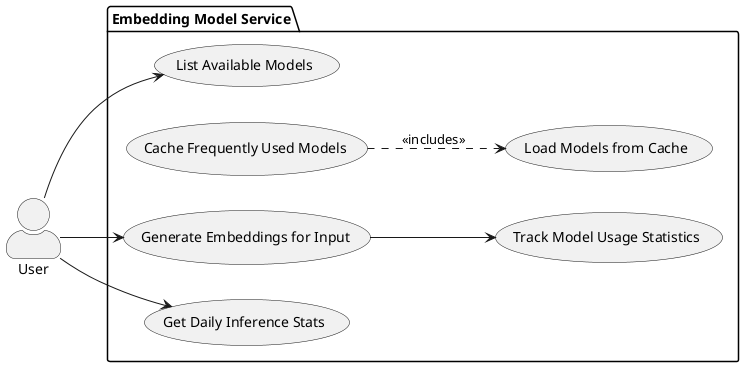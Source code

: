 @startuml use-cases-embeddings
left to right direction
skinparam actorStyle awesome
actor User

package "Embedding Model Service" {
    usecase ListAvailableModels as "List Available Models"
    usecase CachePopularModels as "Cache Frequently Used Models"
    usecase LoadModelsFromCache as "Load Models from Cache"
    usecase GenerateEmbeddings as "Generate Embeddings for Input"
    usecase TrackInferenceCount as "Track Model Usage Statistics"
    usecase GetModelStats as "Get Daily Inference Stats"
}

User --> ListAvailableModels
User --> GenerateEmbeddings
User --> GetModelStats

CachePopularModels ..> LoadModelsFromCache : <<includes>>
GenerateEmbeddings --> TrackInferenceCount

@enduml
